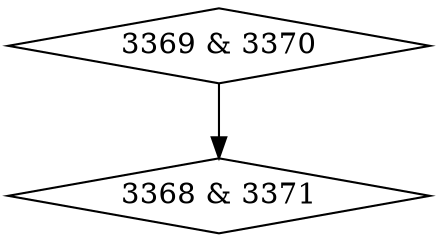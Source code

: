 digraph {
0 [label = "3368 & 3371", shape = diamond];
1 [label = "3369 & 3370", shape = diamond];
1->0;
}
